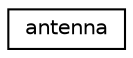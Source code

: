digraph "Graphical Class Hierarchy"
{
  edge [fontname="Helvetica",fontsize="10",labelfontname="Helvetica",labelfontsize="10"];
  node [fontname="Helvetica",fontsize="10",shape=record];
  rankdir="LR";
  Node0 [label="antenna",height=0.2,width=0.4,color="black", fillcolor="white", style="filled",URL="$classantenna.html"];
}
